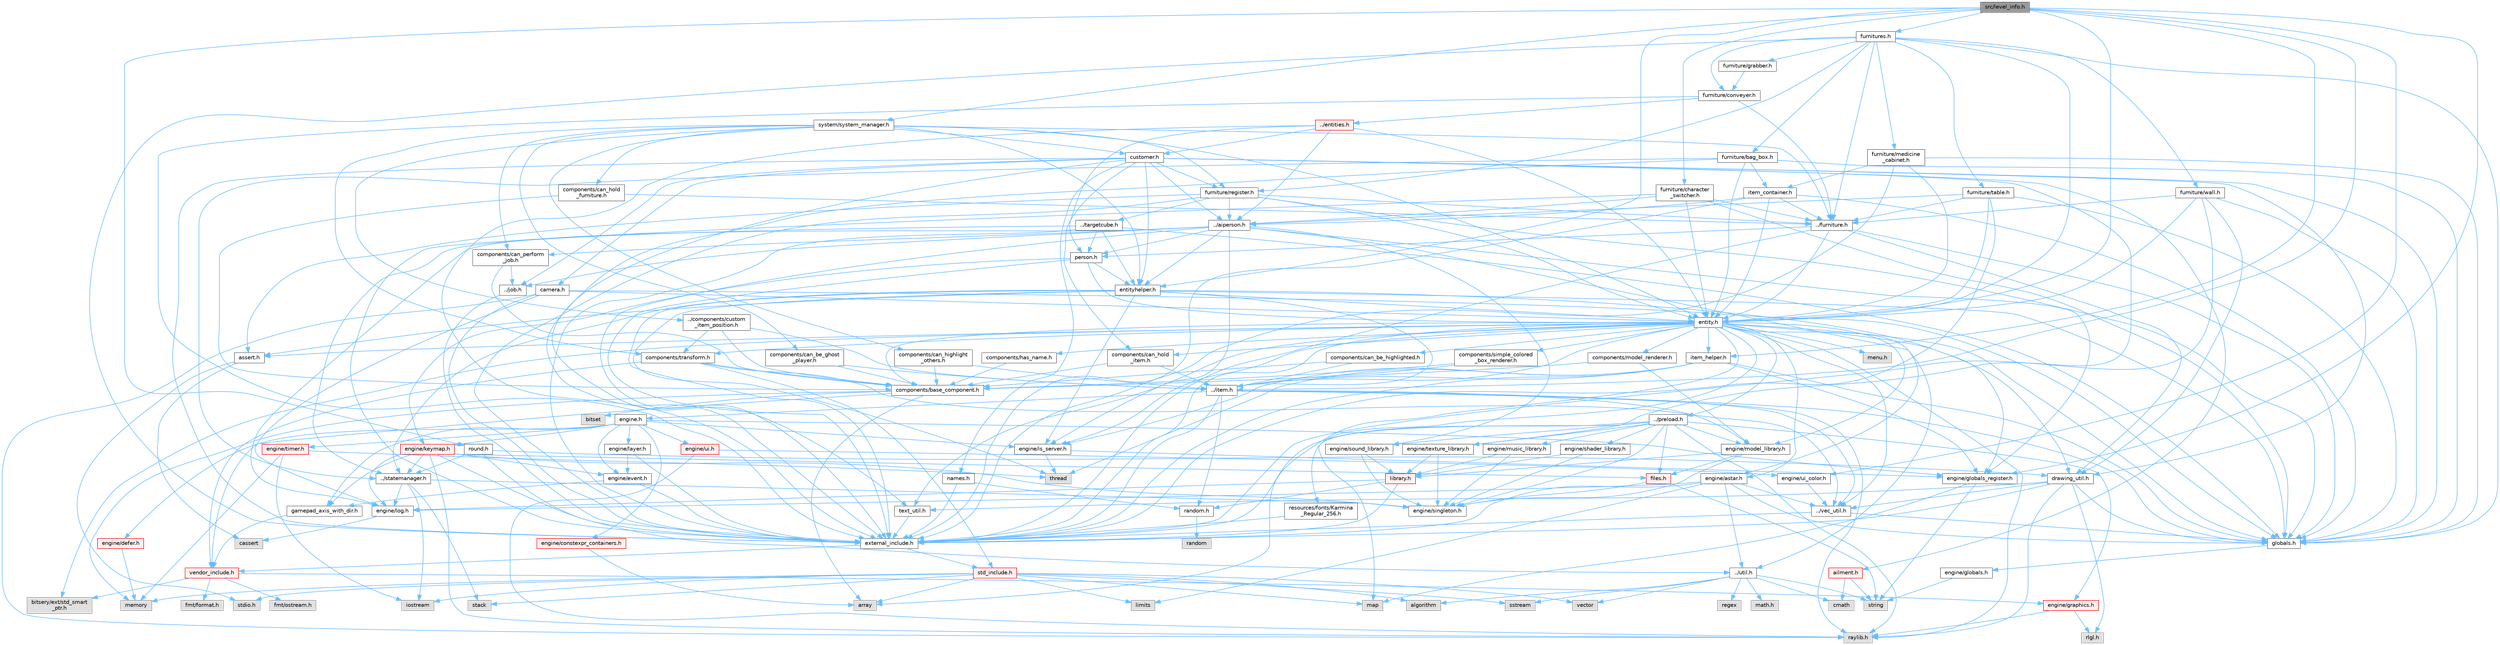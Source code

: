 digraph "src/level_info.h"
{
 // LATEX_PDF_SIZE
  bgcolor="transparent";
  edge [fontname=Helvetica,fontsize=10,labelfontname=Helvetica,labelfontsize=10];
  node [fontname=Helvetica,fontsize=10,shape=box,height=0.2,width=0.4];
  Node1 [label="src/level_info.h",height=0.2,width=0.4,color="gray40", fillcolor="grey60", style="filled", fontcolor="black",tooltip=" "];
  Node1 -> Node2 [color="steelblue1",style="solid"];
  Node2 [label="engine/globals_register.h",height=0.2,width=0.4,color="grey40", fillcolor="white", style="filled",URL="$db/da1/globals__register_8h.html",tooltip=" "];
  Node2 -> Node3 [color="steelblue1",style="solid"];
  Node3 [label="map",height=0.2,width=0.4,color="grey60", fillcolor="#E0E0E0", style="filled",tooltip=" "];
  Node2 -> Node4 [color="steelblue1",style="solid"];
  Node4 [label="string",height=0.2,width=0.4,color="grey60", fillcolor="#E0E0E0", style="filled",tooltip=" "];
  Node1 -> Node5 [color="steelblue1",style="solid"];
  Node5 [label="engine/ui_color.h",height=0.2,width=0.4,color="grey40", fillcolor="white", style="filled",URL="$db/d82/ui__color_8h.html",tooltip=" "];
  Node5 -> Node6 [color="steelblue1",style="solid"];
  Node6 [label="../vec_util.h",height=0.2,width=0.4,color="grey40", fillcolor="white", style="filled",URL="$d0/d3f/vec__util_8h.html",tooltip=" "];
  Node6 -> Node7 [color="steelblue1",style="solid"];
  Node7 [label="external_include.h",height=0.2,width=0.4,color="grey40", fillcolor="white", style="filled",URL="$d7/daf/external__include_8h.html",tooltip=" "];
  Node7 -> Node8 [color="steelblue1",style="solid"];
  Node8 [label="std_include.h",height=0.2,width=0.4,color="red", fillcolor="#FFF0F0", style="filled",URL="$d4/dae/std__include_8h.html",tooltip=" "];
  Node8 -> Node9 [color="steelblue1",style="solid"];
  Node9 [label="stdio.h",height=0.2,width=0.4,color="grey60", fillcolor="#E0E0E0", style="filled",tooltip=" "];
  Node8 -> Node10 [color="steelblue1",style="solid"];
  Node10 [label="algorithm",height=0.2,width=0.4,color="grey60", fillcolor="#E0E0E0", style="filled",tooltip=" "];
  Node8 -> Node11 [color="steelblue1",style="solid"];
  Node11 [label="array",height=0.2,width=0.4,color="grey60", fillcolor="#E0E0E0", style="filled",tooltip=" "];
  Node8 -> Node18 [color="steelblue1",style="solid"];
  Node18 [label="iostream",height=0.2,width=0.4,color="grey60", fillcolor="#E0E0E0", style="filled",tooltip=" "];
  Node8 -> Node19 [color="steelblue1",style="solid"];
  Node19 [label="limits",height=0.2,width=0.4,color="grey60", fillcolor="#E0E0E0", style="filled",tooltip=" "];
  Node8 -> Node3 [color="steelblue1",style="solid"];
  Node8 -> Node20 [color="steelblue1",style="solid"];
  Node20 [label="memory",height=0.2,width=0.4,color="grey60", fillcolor="#E0E0E0", style="filled",tooltip=" "];
  Node8 -> Node25 [color="steelblue1",style="solid"];
  Node25 [label="sstream",height=0.2,width=0.4,color="grey60", fillcolor="#E0E0E0", style="filled",tooltip=" "];
  Node8 -> Node26 [color="steelblue1",style="solid"];
  Node26 [label="stack",height=0.2,width=0.4,color="grey60", fillcolor="#E0E0E0", style="filled",tooltip=" "];
  Node8 -> Node29 [color="steelblue1",style="solid"];
  Node29 [label="vector",height=0.2,width=0.4,color="grey60", fillcolor="#E0E0E0", style="filled",tooltip=" "];
  Node7 -> Node30 [color="steelblue1",style="solid"];
  Node30 [label="vendor_include.h",height=0.2,width=0.4,color="red", fillcolor="#FFF0F0", style="filled",URL="$d6/dba/vendor__include_8h.html",tooltip=" "];
  Node30 -> Node31 [color="steelblue1",style="solid"];
  Node31 [label="engine/graphics.h",height=0.2,width=0.4,color="red", fillcolor="#FFF0F0", style="filled",URL="$d7/d04/graphics_8h.html",tooltip=" "];
  Node31 -> Node32 [color="steelblue1",style="solid"];
  Node32 [label="raylib.h",height=0.2,width=0.4,color="grey60", fillcolor="#E0E0E0", style="filled",tooltip=" "];
  Node31 -> Node33 [color="steelblue1",style="solid"];
  Node33 [label="rlgl.h",height=0.2,width=0.4,color="grey60", fillcolor="#E0E0E0", style="filled",tooltip=" "];
  Node30 -> Node35 [color="steelblue1",style="solid"];
  Node35 [label="fmt/format.h",height=0.2,width=0.4,color="grey60", fillcolor="#E0E0E0", style="filled",tooltip=" "];
  Node30 -> Node36 [color="steelblue1",style="solid"];
  Node36 [label="fmt/ostream.h",height=0.2,width=0.4,color="grey60", fillcolor="#E0E0E0", style="filled",tooltip=" "];
  Node30 -> Node48 [color="steelblue1",style="solid"];
  Node48 [label="bitsery/ext/std_smart\l_ptr.h",height=0.2,width=0.4,color="grey60", fillcolor="#E0E0E0", style="filled",tooltip=" "];
  Node6 -> Node55 [color="steelblue1",style="solid"];
  Node55 [label="globals.h",height=0.2,width=0.4,color="grey40", fillcolor="white", style="filled",URL="$d5/d87/globals_8h.html",tooltip=" "];
  Node55 -> Node56 [color="steelblue1",style="solid"];
  Node56 [label="engine/globals.h",height=0.2,width=0.4,color="grey40", fillcolor="white", style="filled",URL="$d4/df4/engine_2globals_8h.html",tooltip=" "];
  Node56 -> Node4 [color="steelblue1",style="solid"];
  Node1 -> Node57 [color="steelblue1",style="solid"];
  Node57 [label="entity.h",height=0.2,width=0.4,color="grey40", fillcolor="white", style="filled",URL="$d8/d83/entity_8h.html",tooltip=" "];
  Node57 -> Node48 [color="steelblue1",style="solid"];
  Node57 -> Node58 [color="steelblue1",style="solid"];
  Node58 [label="components/base_component.h",height=0.2,width=0.4,color="grey40", fillcolor="white", style="filled",URL="$d5/dbb/base__component_8h.html",tooltip=" "];
  Node58 -> Node11 [color="steelblue1",style="solid"];
  Node58 -> Node59 [color="steelblue1",style="solid"];
  Node59 [label="bitset",height=0.2,width=0.4,color="grey60", fillcolor="#E0E0E0", style="filled",tooltip=" "];
  Node58 -> Node20 [color="steelblue1",style="solid"];
  Node58 -> Node30 [color="steelblue1",style="solid"];
  Node57 -> Node60 [color="steelblue1",style="solid"];
  Node60 [label="components/can_be_highlighted.h",height=0.2,width=0.4,color="grey40", fillcolor="white", style="filled",URL="$db/d75/can__be__highlighted_8h.html",tooltip=" "];
  Node60 -> Node61 [color="steelblue1",style="solid"];
  Node61 [label="../item.h",height=0.2,width=0.4,color="grey40", fillcolor="white", style="filled",URL="$df/d1f/item_8h.html",tooltip=" "];
  Node61 -> Node7 [color="steelblue1",style="solid"];
  Node61 -> Node62 [color="steelblue1",style="solid"];
  Node62 [label="engine.h",height=0.2,width=0.4,color="grey40", fillcolor="white", style="filled",URL="$d1/d55/engine_8h.html",tooltip=" "];
  Node62 -> Node63 [color="steelblue1",style="solid"];
  Node63 [label="engine/constexpr_containers.h",height=0.2,width=0.4,color="red", fillcolor="#FFF0F0", style="filled",URL="$d3/dc4/constexpr__containers_8h.html",tooltip=" "];
  Node63 -> Node11 [color="steelblue1",style="solid"];
  Node62 -> Node66 [color="steelblue1",style="solid"];
  Node66 [label="engine/defer.h",height=0.2,width=0.4,color="red", fillcolor="#FFF0F0", style="filled",URL="$db/df4/defer_8h.html",tooltip=" "];
  Node66 -> Node20 [color="steelblue1",style="solid"];
  Node62 -> Node67 [color="steelblue1",style="solid"];
  Node67 [label="engine/event.h",height=0.2,width=0.4,color="grey40", fillcolor="white", style="filled",URL="$dd/d20/event_8h.html",tooltip=" "];
  Node67 -> Node7 [color="steelblue1",style="solid"];
  Node67 -> Node68 [color="steelblue1",style="solid"];
  Node68 [label="gamepad_axis_with_dir.h",height=0.2,width=0.4,color="grey40", fillcolor="white", style="filled",URL="$db/d29/gamepad__axis__with__dir_8h.html",tooltip=" "];
  Node68 -> Node30 [color="steelblue1",style="solid"];
  Node62 -> Node68 [color="steelblue1",style="solid"];
  Node62 -> Node2 [color="steelblue1",style="solid"];
  Node62 -> Node69 [color="steelblue1",style="solid"];
  Node69 [label="engine/is_server.h",height=0.2,width=0.4,color="grey40", fillcolor="white", style="filled",URL="$d6/db9/is__server_8h.html",tooltip=" "];
  Node69 -> Node70 [color="steelblue1",style="solid"];
  Node70 [label="thread",height=0.2,width=0.4,color="grey60", fillcolor="#E0E0E0", style="filled",tooltip=" "];
  Node69 -> Node2 [color="steelblue1",style="solid"];
  Node62 -> Node71 [color="steelblue1",style="solid"];
  Node71 [label="engine/keymap.h",height=0.2,width=0.4,color="red", fillcolor="#FFF0F0", style="filled",URL="$da/d9a/keymap_8h.html",tooltip=" "];
  Node71 -> Node32 [color="steelblue1",style="solid"];
  Node71 -> Node73 [color="steelblue1",style="solid"];
  Node73 [label="../statemanager.h",height=0.2,width=0.4,color="grey40", fillcolor="white", style="filled",URL="$d2/d5f/statemanager_8h.html",tooltip=" "];
  Node73 -> Node18 [color="steelblue1",style="solid"];
  Node73 -> Node26 [color="steelblue1",style="solid"];
  Node73 -> Node74 [color="steelblue1",style="solid"];
  Node74 [label="engine/log.h",height=0.2,width=0.4,color="grey40", fillcolor="white", style="filled",URL="$d7/d7f/log_8h.html",tooltip=" "];
  Node74 -> Node75 [color="steelblue1",style="solid"];
  Node75 [label="cassert",height=0.2,width=0.4,color="grey60", fillcolor="#E0E0E0", style="filled",tooltip=" "];
  Node73 -> Node76 [color="steelblue1",style="solid"];
  Node76 [label="engine/singleton.h",height=0.2,width=0.4,color="grey40", fillcolor="white", style="filled",URL="$d4/d0b/singleton_8h.html",tooltip=" "];
  Node71 -> Node77 [color="steelblue1",style="solid"];
  Node77 [label="../util.h",height=0.2,width=0.4,color="grey40", fillcolor="white", style="filled",URL="$d8/d3c/util_8h.html",tooltip=" "];
  Node77 -> Node78 [color="steelblue1",style="solid"];
  Node78 [label="math.h",height=0.2,width=0.4,color="grey60", fillcolor="#E0E0E0", style="filled",tooltip=" "];
  Node77 -> Node10 [color="steelblue1",style="solid"];
  Node77 -> Node79 [color="steelblue1",style="solid"];
  Node79 [label="cmath",height=0.2,width=0.4,color="grey60", fillcolor="#E0E0E0", style="filled",tooltip=" "];
  Node77 -> Node80 [color="steelblue1",style="solid"];
  Node80 [label="regex",height=0.2,width=0.4,color="grey60", fillcolor="#E0E0E0", style="filled",tooltip=" "];
  Node77 -> Node25 [color="steelblue1",style="solid"];
  Node77 -> Node4 [color="steelblue1",style="solid"];
  Node77 -> Node29 [color="steelblue1",style="solid"];
  Node71 -> Node81 [color="steelblue1",style="solid"];
  Node81 [label="files.h",height=0.2,width=0.4,color="red", fillcolor="#FFF0F0", style="filled",URL="$dd/d20/files_8h.html",tooltip=" "];
  Node81 -> Node4 [color="steelblue1",style="solid"];
  Node81 -> Node76 [color="steelblue1",style="solid"];
  Node71 -> Node67 [color="steelblue1",style="solid"];
  Node71 -> Node68 [color="steelblue1",style="solid"];
  Node71 -> Node74 [color="steelblue1",style="solid"];
  Node71 -> Node76 [color="steelblue1",style="solid"];
  Node62 -> Node82 [color="steelblue1",style="solid"];
  Node82 [label="engine/layer.h",height=0.2,width=0.4,color="grey40", fillcolor="white", style="filled",URL="$d3/d3b/layer_8h.html",tooltip=" "];
  Node82 -> Node7 [color="steelblue1",style="solid"];
  Node82 -> Node67 [color="steelblue1",style="solid"];
  Node62 -> Node83 [color="steelblue1",style="solid"];
  Node83 [label="engine/timer.h",height=0.2,width=0.4,color="red", fillcolor="#FFF0F0", style="filled",URL="$d5/dd0/timer_8h.html",tooltip=" "];
  Node83 -> Node18 [color="steelblue1",style="solid"];
  Node83 -> Node20 [color="steelblue1",style="solid"];
  Node83 -> Node70 [color="steelblue1",style="solid"];
  Node62 -> Node87 [color="steelblue1",style="solid"];
  Node87 [label="engine/ui.h",height=0.2,width=0.4,color="red", fillcolor="#FFF0F0", style="filled",URL="$d9/d3b/ui_8h.html",tooltip=" "];
  Node87 -> Node32 [color="steelblue1",style="solid"];
  Node87 -> Node5 [color="steelblue1",style="solid"];
  Node61 -> Node95 [color="steelblue1",style="solid"];
  Node95 [label="engine/model_library.h",height=0.2,width=0.4,color="grey40", fillcolor="white", style="filled",URL="$d0/dd0/model__library_8h.html",tooltip=" "];
  Node95 -> Node81 [color="steelblue1",style="solid"];
  Node95 -> Node96 [color="steelblue1",style="solid"];
  Node96 [label="library.h",height=0.2,width=0.4,color="red", fillcolor="#FFF0F0", style="filled",URL="$dd/d08/library_8h.html",tooltip=" "];
  Node96 -> Node7 [color="steelblue1",style="solid"];
  Node96 -> Node74 [color="steelblue1",style="solid"];
  Node96 -> Node97 [color="steelblue1",style="solid"];
  Node97 [label="random.h",height=0.2,width=0.4,color="grey40", fillcolor="white", style="filled",URL="$d1/d79/random_8h.html",tooltip=" "];
  Node97 -> Node98 [color="steelblue1",style="solid"];
  Node98 [label="random",height=0.2,width=0.4,color="grey60", fillcolor="#E0E0E0", style="filled",tooltip=" "];
  Node95 -> Node76 [color="steelblue1",style="solid"];
  Node61 -> Node97 [color="steelblue1",style="solid"];
  Node61 -> Node55 [color="steelblue1",style="solid"];
  Node61 -> Node32 [color="steelblue1",style="solid"];
  Node61 -> Node6 [color="steelblue1",style="solid"];
  Node60 -> Node58 [color="steelblue1",style="solid"];
  Node57 -> Node108 [color="steelblue1",style="solid"];
  Node108 [label="components/can_hold\l_item.h",height=0.2,width=0.4,color="grey40", fillcolor="white", style="filled",URL="$dc/d28/can__hold__item_8h.html",tooltip=" "];
  Node108 -> Node61 [color="steelblue1",style="solid"];
  Node108 -> Node58 [color="steelblue1",style="solid"];
  Node57 -> Node109 [color="steelblue1",style="solid"];
  Node109 [label="components/has_name.h",height=0.2,width=0.4,color="grey40", fillcolor="white", style="filled",URL="$df/da4/has__name_8h.html",tooltip=" "];
  Node109 -> Node58 [color="steelblue1",style="solid"];
  Node57 -> Node110 [color="steelblue1",style="solid"];
  Node110 [label="components/model_renderer.h",height=0.2,width=0.4,color="grey40", fillcolor="white", style="filled",URL="$df/df8/model__renderer_8h.html",tooltip=" "];
  Node110 -> Node95 [color="steelblue1",style="solid"];
  Node110 -> Node58 [color="steelblue1",style="solid"];
  Node57 -> Node111 [color="steelblue1",style="solid"];
  Node111 [label="components/simple_colored\l_box_renderer.h",height=0.2,width=0.4,color="grey40", fillcolor="white", style="filled",URL="$d7/d5e/simple__colored__box__renderer_8h.html",tooltip=" "];
  Node111 -> Node61 [color="steelblue1",style="solid"];
  Node111 -> Node58 [color="steelblue1",style="solid"];
  Node57 -> Node112 [color="steelblue1",style="solid"];
  Node112 [label="components/transform.h",height=0.2,width=0.4,color="grey40", fillcolor="white", style="filled",URL="$d2/d80/transform_8h.html",tooltip=" "];
  Node112 -> Node8 [color="steelblue1",style="solid"];
  Node112 -> Node6 [color="steelblue1",style="solid"];
  Node112 -> Node30 [color="steelblue1",style="solid"];
  Node112 -> Node58 [color="steelblue1",style="solid"];
  Node57 -> Node89 [color="steelblue1",style="solid"];
  Node89 [label="assert.h",height=0.2,width=0.4,color="grey40", fillcolor="white", style="filled",URL="$dc/da7/assert_8h.html",tooltip=" "];
  Node89 -> Node9 [color="steelblue1",style="solid"];
  Node89 -> Node75 [color="steelblue1",style="solid"];
  Node57 -> Node7 [color="steelblue1",style="solid"];
  Node57 -> Node11 [color="steelblue1",style="solid"];
  Node57 -> Node3 [color="steelblue1",style="solid"];
  Node57 -> Node113 [color="steelblue1",style="solid"];
  Node113 [label="drawing_util.h",height=0.2,width=0.4,color="grey40", fillcolor="white", style="filled",URL="$df/db6/drawing__util_8h.html",tooltip=" "];
  Node113 -> Node7 [color="steelblue1",style="solid"];
  Node113 -> Node55 [color="steelblue1",style="solid"];
  Node113 -> Node32 [color="steelblue1",style="solid"];
  Node113 -> Node33 [color="steelblue1",style="solid"];
  Node113 -> Node114 [color="steelblue1",style="solid"];
  Node114 [label="text_util.h",height=0.2,width=0.4,color="grey40", fillcolor="white", style="filled",URL="$d4/d78/text__util_8h.html",tooltip=" "];
  Node114 -> Node7 [color="steelblue1",style="solid"];
  Node113 -> Node6 [color="steelblue1",style="solid"];
  Node57 -> Node115 [color="steelblue1",style="solid"];
  Node115 [label="engine/astar.h",height=0.2,width=0.4,color="grey40", fillcolor="white", style="filled",URL="$d8/d56/astar_8h.html",tooltip=" "];
  Node115 -> Node19 [color="steelblue1",style="solid"];
  Node115 -> Node7 [color="steelblue1",style="solid"];
  Node115 -> Node55 [color="steelblue1",style="solid"];
  Node115 -> Node77 [color="steelblue1",style="solid"];
  Node115 -> Node6 [color="steelblue1",style="solid"];
  Node115 -> Node74 [color="steelblue1",style="solid"];
  Node57 -> Node69 [color="steelblue1",style="solid"];
  Node57 -> Node95 [color="steelblue1",style="solid"];
  Node57 -> Node55 [color="steelblue1",style="solid"];
  Node57 -> Node61 [color="steelblue1",style="solid"];
  Node57 -> Node116 [color="steelblue1",style="solid"];
  Node116 [label="item_helper.h",height=0.2,width=0.4,color="grey40", fillcolor="white", style="filled",URL="$d0/d4e/item__helper_8h.html",tooltip=" "];
  Node116 -> Node70 [color="steelblue1",style="solid"];
  Node116 -> Node7 [color="steelblue1",style="solid"];
  Node116 -> Node2 [color="steelblue1",style="solid"];
  Node116 -> Node69 [color="steelblue1",style="solid"];
  Node116 -> Node55 [color="steelblue1",style="solid"];
  Node116 -> Node61 [color="steelblue1",style="solid"];
  Node57 -> Node117 [color="steelblue1",style="solid"];
  Node117 [label="menu.h",height=0.2,width=0.4,color="grey60", fillcolor="#E0E0E0", style="filled",tooltip=" "];
  Node57 -> Node94 [color="steelblue1",style="solid"];
  Node94 [label="../preload.h",height=0.2,width=0.4,color="grey40", fillcolor="white", style="filled",URL="$d5/d34/preload_8h.html",tooltip=" "];
  Node94 -> Node7 [color="steelblue1",style="solid"];
  Node94 -> Node31 [color="steelblue1",style="solid"];
  Node94 -> Node76 [color="steelblue1",style="solid"];
  Node94 -> Node32 [color="steelblue1",style="solid"];
  Node94 -> Node81 [color="steelblue1",style="solid"];
  Node94 -> Node95 [color="steelblue1",style="solid"];
  Node94 -> Node100 [color="steelblue1",style="solid"];
  Node100 [label="engine/music_library.h",height=0.2,width=0.4,color="grey40", fillcolor="white", style="filled",URL="$dc/d33/music__library_8h.html",tooltip=" "];
  Node100 -> Node96 [color="steelblue1",style="solid"];
  Node100 -> Node76 [color="steelblue1",style="solid"];
  Node94 -> Node101 [color="steelblue1",style="solid"];
  Node101 [label="engine/shader_library.h",height=0.2,width=0.4,color="grey40", fillcolor="white", style="filled",URL="$d1/d27/shader__library_8h.html",tooltip=" "];
  Node101 -> Node96 [color="steelblue1",style="solid"];
  Node101 -> Node76 [color="steelblue1",style="solid"];
  Node94 -> Node102 [color="steelblue1",style="solid"];
  Node102 [label="engine/sound_library.h",height=0.2,width=0.4,color="grey40", fillcolor="white", style="filled",URL="$d5/d04/sound__library_8h.html",tooltip=" "];
  Node102 -> Node96 [color="steelblue1",style="solid"];
  Node102 -> Node76 [color="steelblue1",style="solid"];
  Node94 -> Node103 [color="steelblue1",style="solid"];
  Node103 [label="engine/texture_library.h",height=0.2,width=0.4,color="grey40", fillcolor="white", style="filled",URL="$d5/d33/texture__library_8h.html",tooltip=" "];
  Node103 -> Node96 [color="steelblue1",style="solid"];
  Node103 -> Node76 [color="steelblue1",style="solid"];
  Node94 -> Node104 [color="steelblue1",style="solid"];
  Node104 [label="resources/fonts/Karmina\l_Regular_256.h",height=0.2,width=0.4,color="grey40", fillcolor="white", style="filled",URL="$d2/de0/_karmina___regular__256_8h.html",tooltip=" "];
  Node104 -> Node7 [color="steelblue1",style="solid"];
  Node57 -> Node32 [color="steelblue1",style="solid"];
  Node57 -> Node114 [color="steelblue1",style="solid"];
  Node57 -> Node77 [color="steelblue1",style="solid"];
  Node57 -> Node6 [color="steelblue1",style="solid"];
  Node1 -> Node118 [color="steelblue1",style="solid"];
  Node118 [label="entityhelper.h",height=0.2,width=0.4,color="grey40", fillcolor="white", style="filled",URL="$d9/d3c/entityhelper_8h.html",tooltip=" "];
  Node118 -> Node70 [color="steelblue1",style="solid"];
  Node118 -> Node89 [color="steelblue1",style="solid"];
  Node118 -> Node7 [color="steelblue1",style="solid"];
  Node118 -> Node2 [color="steelblue1",style="solid"];
  Node118 -> Node69 [color="steelblue1",style="solid"];
  Node118 -> Node55 [color="steelblue1",style="solid"];
  Node118 -> Node57 [color="steelblue1",style="solid"];
  Node118 -> Node61 [color="steelblue1",style="solid"];
  Node118 -> Node73 [color="steelblue1",style="solid"];
  Node1 -> Node119 [color="steelblue1",style="solid"];
  Node119 [label="furniture/character\l_switcher.h",height=0.2,width=0.4,color="grey40", fillcolor="white", style="filled",URL="$df/d3e/character__switcher_8h.html",tooltip=" "];
  Node119 -> Node7 [color="steelblue1",style="solid"];
  Node119 -> Node57 [color="steelblue1",style="solid"];
  Node119 -> Node55 [color="steelblue1",style="solid"];
  Node119 -> Node120 [color="steelblue1",style="solid"];
  Node120 [label="../aiperson.h",height=0.2,width=0.4,color="grey40", fillcolor="white", style="filled",URL="$d4/d16/aiperson_8h.html",tooltip=" "];
  Node120 -> Node7 [color="steelblue1",style="solid"];
  Node120 -> Node115 [color="steelblue1",style="solid"];
  Node120 -> Node2 [color="steelblue1",style="solid"];
  Node120 -> Node69 [color="steelblue1",style="solid"];
  Node120 -> Node74 [color="steelblue1",style="solid"];
  Node120 -> Node102 [color="steelblue1",style="solid"];
  Node120 -> Node121 [color="steelblue1",style="solid"];
  Node121 [label="components/can_perform\l_job.h",height=0.2,width=0.4,color="grey40", fillcolor="white", style="filled",URL="$de/df1/can__perform__job_8h.html",tooltip=" "];
  Node121 -> Node122 [color="steelblue1",style="solid"];
  Node122 [label="../job.h",height=0.2,width=0.4,color="grey40", fillcolor="white", style="filled",URL="$d3/d6a/job_8h.html",tooltip=" "];
  Node122 -> Node7 [color="steelblue1",style="solid"];
  Node121 -> Node58 [color="steelblue1",style="solid"];
  Node120 -> Node118 [color="steelblue1",style="solid"];
  Node120 -> Node122 [color="steelblue1",style="solid"];
  Node120 -> Node123 [color="steelblue1",style="solid"];
  Node123 [label="person.h",height=0.2,width=0.4,color="grey40", fillcolor="white", style="filled",URL="$d4/d98/person_8h.html",tooltip=" "];
  Node123 -> Node7 [color="steelblue1",style="solid"];
  Node123 -> Node57 [color="steelblue1",style="solid"];
  Node123 -> Node118 [color="steelblue1",style="solid"];
  Node123 -> Node71 [color="steelblue1",style="solid"];
  Node119 -> Node124 [color="steelblue1",style="solid"];
  Node124 [label="../furniture.h",height=0.2,width=0.4,color="grey40", fillcolor="white", style="filled",URL="$d1/d57/furniture_8h.html",tooltip=" "];
  Node124 -> Node113 [color="steelblue1",style="solid"];
  Node124 -> Node7 [color="steelblue1",style="solid"];
  Node124 -> Node57 [color="steelblue1",style="solid"];
  Node124 -> Node55 [color="steelblue1",style="solid"];
  Node124 -> Node123 [color="steelblue1",style="solid"];
  Node1 -> Node125 [color="steelblue1",style="solid"];
  Node125 [label="furnitures.h",height=0.2,width=0.4,color="grey40", fillcolor="white", style="filled",URL="$d7/d84/furnitures_8h.html",tooltip=" "];
  Node125 -> Node57 [color="steelblue1",style="solid"];
  Node125 -> Node7 [color="steelblue1",style="solid"];
  Node125 -> Node124 [color="steelblue1",style="solid"];
  Node125 -> Node126 [color="steelblue1",style="solid"];
  Node126 [label="furniture/bag_box.h",height=0.2,width=0.4,color="grey40", fillcolor="white", style="filled",URL="$de/db3/bag__box_8h.html",tooltip=" "];
  Node126 -> Node7 [color="steelblue1",style="solid"];
  Node126 -> Node57 [color="steelblue1",style="solid"];
  Node126 -> Node55 [color="steelblue1",style="solid"];
  Node126 -> Node73 [color="steelblue1",style="solid"];
  Node126 -> Node127 [color="steelblue1",style="solid"];
  Node127 [label="item_container.h",height=0.2,width=0.4,color="grey40", fillcolor="white", style="filled",URL="$d8/d1b/item__container_8h.html",tooltip=" "];
  Node127 -> Node7 [color="steelblue1",style="solid"];
  Node127 -> Node57 [color="steelblue1",style="solid"];
  Node127 -> Node55 [color="steelblue1",style="solid"];
  Node127 -> Node120 [color="steelblue1",style="solid"];
  Node127 -> Node124 [color="steelblue1",style="solid"];
  Node125 -> Node128 [color="steelblue1",style="solid"];
  Node128 [label="furniture/conveyer.h",height=0.2,width=0.4,color="grey40", fillcolor="white", style="filled",URL="$de/d1f/conveyer_8h.html",tooltip=" "];
  Node128 -> Node7 [color="steelblue1",style="solid"];
  Node128 -> Node129 [color="steelblue1",style="solid"];
  Node129 [label="../entities.h",height=0.2,width=0.4,color="red", fillcolor="#FFF0F0", style="filled",URL="$dd/d5a/entities_8h.html",tooltip=" "];
  Node129 -> Node7 [color="steelblue1",style="solid"];
  Node129 -> Node57 [color="steelblue1",style="solid"];
  Node129 -> Node120 [color="steelblue1",style="solid"];
  Node129 -> Node130 [color="steelblue1",style="solid"];
  Node130 [label="customer.h",height=0.2,width=0.4,color="grey40", fillcolor="white", style="filled",URL="$d3/d35/customer_8h.html",tooltip=" "];
  Node130 -> Node108 [color="steelblue1",style="solid"];
  Node130 -> Node113 [color="steelblue1",style="solid"];
  Node130 -> Node118 [color="steelblue1",style="solid"];
  Node130 -> Node7 [color="steelblue1",style="solid"];
  Node130 -> Node120 [color="steelblue1",style="solid"];
  Node130 -> Node131 [color="steelblue1",style="solid"];
  Node131 [label="ailment.h",height=0.2,width=0.4,color="red", fillcolor="#FFF0F0", style="filled",URL="$da/d97/ailment_8h.html",tooltip=" "];
  Node131 -> Node79 [color="steelblue1",style="solid"];
  Node131 -> Node4 [color="steelblue1",style="solid"];
  Node130 -> Node132 [color="steelblue1",style="solid"];
  Node132 [label="camera.h",height=0.2,width=0.4,color="grey40", fillcolor="white", style="filled",URL="$d7/df6/camera_8h.html",tooltip=" "];
  Node132 -> Node7 [color="steelblue1",style="solid"];
  Node132 -> Node74 [color="steelblue1",style="solid"];
  Node132 -> Node57 [color="steelblue1",style="solid"];
  Node132 -> Node55 [color="steelblue1",style="solid"];
  Node132 -> Node32 [color="steelblue1",style="solid"];
  Node130 -> Node103 [color="steelblue1",style="solid"];
  Node130 -> Node133 [color="steelblue1",style="solid"];
  Node133 [label="furniture/register.h",height=0.2,width=0.4,color="grey40", fillcolor="white", style="filled",URL="$df/d80/register_8h.html",tooltip=" "];
  Node133 -> Node7 [color="steelblue1",style="solid"];
  Node133 -> Node89 [color="steelblue1",style="solid"];
  Node133 -> Node57 [color="steelblue1",style="solid"];
  Node133 -> Node55 [color="steelblue1",style="solid"];
  Node133 -> Node120 [color="steelblue1",style="solid"];
  Node133 -> Node124 [color="steelblue1",style="solid"];
  Node133 -> Node134 [color="steelblue1",style="solid"];
  Node134 [label="../targetcube.h",height=0.2,width=0.4,color="grey40", fillcolor="white", style="filled",URL="$d5/d00/targetcube_8h.html",tooltip=" "];
  Node134 -> Node7 [color="steelblue1",style="solid"];
  Node134 -> Node118 [color="steelblue1",style="solid"];
  Node134 -> Node55 [color="steelblue1",style="solid"];
  Node134 -> Node123 [color="steelblue1",style="solid"];
  Node134 -> Node73 [color="steelblue1",style="solid"];
  Node130 -> Node55 [color="steelblue1",style="solid"];
  Node130 -> Node122 [color="steelblue1",style="solid"];
  Node130 -> Node135 [color="steelblue1",style="solid"];
  Node135 [label="names.h",height=0.2,width=0.4,color="grey40", fillcolor="white", style="filled",URL="$d8/d22/names_8h.html",tooltip=" "];
  Node135 -> Node97 [color="steelblue1",style="solid"];
  Node135 -> Node7 [color="steelblue1",style="solid"];
  Node130 -> Node114 [color="steelblue1",style="solid"];
  Node129 -> Node123 [color="steelblue1",style="solid"];
  Node128 -> Node124 [color="steelblue1",style="solid"];
  Node125 -> Node141 [color="steelblue1",style="solid"];
  Node141 [label="furniture/grabber.h",height=0.2,width=0.4,color="grey40", fillcolor="white", style="filled",URL="$d3/d54/grabber_8h.html",tooltip=" "];
  Node141 -> Node128 [color="steelblue1",style="solid"];
  Node125 -> Node142 [color="steelblue1",style="solid"];
  Node142 [label="furniture/medicine\l_cabinet.h",height=0.2,width=0.4,color="grey40", fillcolor="white", style="filled",URL="$d4/d27/medicine__cabinet_8h.html",tooltip=" "];
  Node142 -> Node7 [color="steelblue1",style="solid"];
  Node142 -> Node57 [color="steelblue1",style="solid"];
  Node142 -> Node55 [color="steelblue1",style="solid"];
  Node142 -> Node127 [color="steelblue1",style="solid"];
  Node125 -> Node133 [color="steelblue1",style="solid"];
  Node125 -> Node143 [color="steelblue1",style="solid"];
  Node143 [label="furniture/table.h",height=0.2,width=0.4,color="grey40", fillcolor="white", style="filled",URL="$dd/d98/table_8h.html",tooltip=" "];
  Node143 -> Node7 [color="steelblue1",style="solid"];
  Node143 -> Node57 [color="steelblue1",style="solid"];
  Node143 -> Node55 [color="steelblue1",style="solid"];
  Node143 -> Node120 [color="steelblue1",style="solid"];
  Node143 -> Node124 [color="steelblue1",style="solid"];
  Node125 -> Node144 [color="steelblue1",style="solid"];
  Node144 [label="furniture/wall.h",height=0.2,width=0.4,color="grey40", fillcolor="white", style="filled",URL="$d1/d4f/wall_8h.html",tooltip=" "];
  Node144 -> Node113 [color="steelblue1",style="solid"];
  Node144 -> Node7 [color="steelblue1",style="solid"];
  Node144 -> Node57 [color="steelblue1",style="solid"];
  Node144 -> Node55 [color="steelblue1",style="solid"];
  Node144 -> Node124 [color="steelblue1",style="solid"];
  Node125 -> Node55 [color="steelblue1",style="solid"];
  Node1 -> Node61 [color="steelblue1",style="solid"];
  Node1 -> Node116 [color="steelblue1",style="solid"];
  Node1 -> Node145 [color="steelblue1",style="solid"];
  Node145 [label="round.h",height=0.2,width=0.4,color="grey40", fillcolor="white", style="filled",URL="$d1/d71/round_8h.html",tooltip=" "];
  Node145 -> Node7 [color="steelblue1",style="solid"];
  Node145 -> Node113 [color="steelblue1",style="solid"];
  Node145 -> Node73 [color="steelblue1",style="solid"];
  Node1 -> Node146 [color="steelblue1",style="solid"];
  Node146 [label="system/system_manager.h",height=0.2,width=0.4,color="grey40", fillcolor="white", style="filled",URL="$df/dbe/system__manager_8h.html",tooltip=" "];
  Node146 -> Node138 [color="steelblue1",style="solid"];
  Node138 [label="components/can_be_ghost\l_player.h",height=0.2,width=0.4,color="grey40", fillcolor="white", style="filled",URL="$d1/d8a/can__be__ghost__player_8h.html",tooltip=" "];
  Node138 -> Node61 [color="steelblue1",style="solid"];
  Node138 -> Node58 [color="steelblue1",style="solid"];
  Node146 -> Node139 [color="steelblue1",style="solid"];
  Node139 [label="components/can_highlight\l_others.h",height=0.2,width=0.4,color="grey40", fillcolor="white", style="filled",URL="$dd/dad/can__highlight__others_8h.html",tooltip=" "];
  Node139 -> Node61 [color="steelblue1",style="solid"];
  Node139 -> Node58 [color="steelblue1",style="solid"];
  Node146 -> Node140 [color="steelblue1",style="solid"];
  Node140 [label="components/can_hold\l_furniture.h",height=0.2,width=0.4,color="grey40", fillcolor="white", style="filled",URL="$d6/d76/can__hold__furniture_8h.html",tooltip=" "];
  Node140 -> Node124 [color="steelblue1",style="solid"];
  Node140 -> Node58 [color="steelblue1",style="solid"];
  Node146 -> Node121 [color="steelblue1",style="solid"];
  Node146 -> Node147 [color="steelblue1",style="solid"];
  Node147 [label="../components/custom\l_item_position.h",height=0.2,width=0.4,color="grey40", fillcolor="white", style="filled",URL="$df/de8/custom__item__position_8h.html",tooltip=" "];
  Node147 -> Node61 [color="steelblue1",style="solid"];
  Node147 -> Node58 [color="steelblue1",style="solid"];
  Node147 -> Node112 [color="steelblue1",style="solid"];
  Node146 -> Node112 [color="steelblue1",style="solid"];
  Node146 -> Node130 [color="steelblue1",style="solid"];
  Node146 -> Node57 [color="steelblue1",style="solid"];
  Node146 -> Node118 [color="steelblue1",style="solid"];
  Node146 -> Node124 [color="steelblue1",style="solid"];
  Node146 -> Node133 [color="steelblue1",style="solid"];
}
